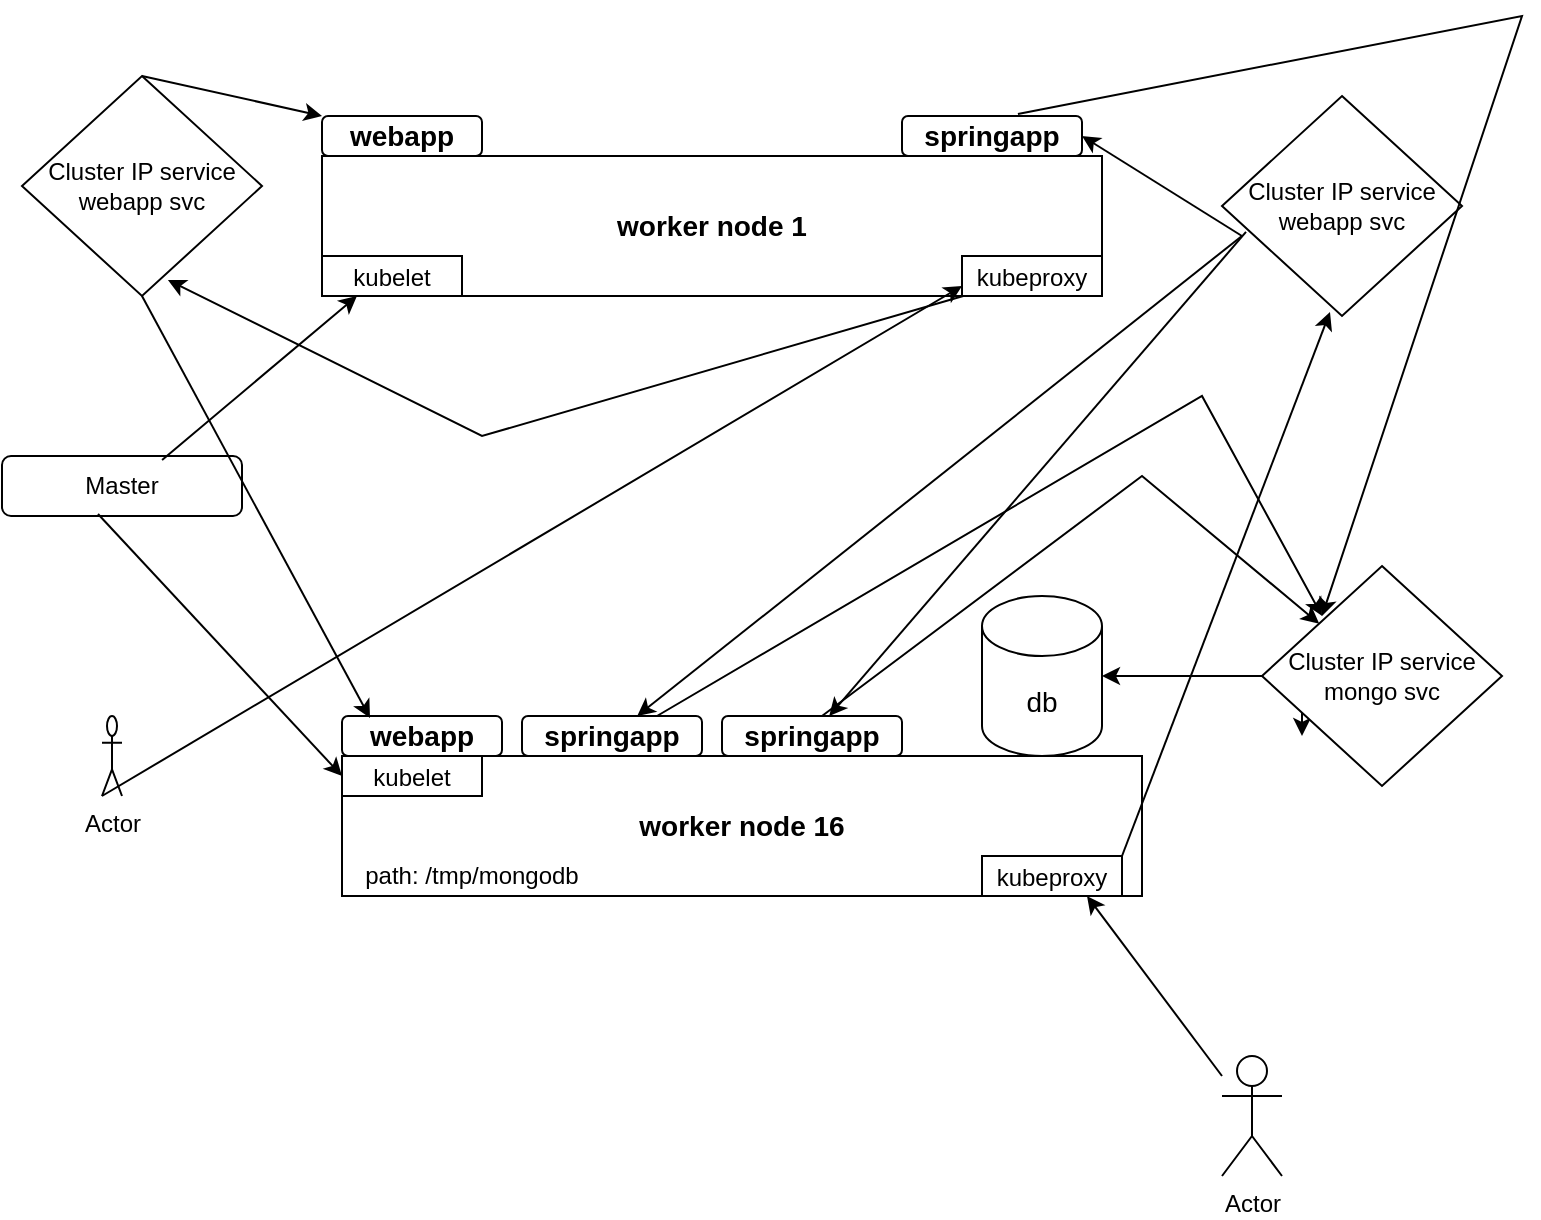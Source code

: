 <mxfile version="20.2.3" type="github">
  <diagram id="ITOzYoMyeNb6q9elURos" name="Page-1">
    <mxGraphModel dx="868" dy="450" grid="1" gridSize="10" guides="1" tooltips="1" connect="1" arrows="1" fold="1" page="1" pageScale="1" pageWidth="850" pageHeight="1100" math="0" shadow="0">
      <root>
        <mxCell id="0" />
        <mxCell id="1" parent="0" />
        <mxCell id="-Dlacv3P44qr89EgZJGO-1" value="&lt;font style=&quot;font-size: 14px;&quot;&gt;&lt;b&gt;worker node 1&lt;/b&gt;&lt;/font&gt;" style="rounded=1;whiteSpace=wrap;html=1;arcSize=0;" parent="1" vertex="1">
          <mxGeometry x="200" y="110" width="390" height="70" as="geometry" />
        </mxCell>
        <mxCell id="-Dlacv3P44qr89EgZJGO-2" value="&lt;b&gt;&lt;font style=&quot;font-size: 14px;&quot;&gt;worker node 16&lt;/font&gt;&lt;/b&gt;" style="rounded=1;whiteSpace=wrap;html=1;arcSize=0;" parent="1" vertex="1">
          <mxGeometry x="210" y="410" width="400" height="70" as="geometry" />
        </mxCell>
        <mxCell id="-Dlacv3P44qr89EgZJGO-4" value="&lt;b&gt;springapp&lt;/b&gt;" style="rounded=1;whiteSpace=wrap;html=1;fontSize=14;" parent="1" vertex="1">
          <mxGeometry x="400" y="390" width="90" height="20" as="geometry" />
        </mxCell>
        <mxCell id="-Dlacv3P44qr89EgZJGO-9" value="&lt;b&gt;webapp&lt;/b&gt;" style="rounded=1;whiteSpace=wrap;html=1;fontSize=14;" parent="1" vertex="1">
          <mxGeometry x="210" y="390" width="80" height="20" as="geometry" />
        </mxCell>
        <mxCell id="-Dlacv3P44qr89EgZJGO-11" value="&lt;b&gt;springapp&lt;/b&gt;" style="rounded=1;whiteSpace=wrap;html=1;fontSize=14;" parent="1" vertex="1">
          <mxGeometry x="300" y="390" width="90" height="20" as="geometry" />
        </mxCell>
        <mxCell id="-Dlacv3P44qr89EgZJGO-12" value="db" style="shape=cylinder3;whiteSpace=wrap;html=1;boundedLbl=1;backgroundOutline=1;size=15;fontSize=14;" parent="1" vertex="1">
          <mxGeometry x="530" y="330" width="60" height="80" as="geometry" />
        </mxCell>
        <mxCell id="-Dlacv3P44qr89EgZJGO-13" value="&lt;b&gt;webapp&lt;/b&gt;" style="rounded=1;whiteSpace=wrap;html=1;fontSize=14;" parent="1" vertex="1">
          <mxGeometry x="200" y="90" width="80" height="20" as="geometry" />
        </mxCell>
        <mxCell id="-Dlacv3P44qr89EgZJGO-15" value="&lt;font style=&quot;font-size: 12px;&quot;&gt;kubeproxy&lt;/font&gt;" style="rounded=0;whiteSpace=wrap;html=1;fontSize=14;" parent="1" vertex="1">
          <mxGeometry x="520" y="160" width="70" height="20" as="geometry" />
        </mxCell>
        <mxCell id="-Dlacv3P44qr89EgZJGO-16" value="&lt;font style=&quot;font-size: 12px;&quot;&gt;kubeproxy&lt;/font&gt;" style="rounded=0;whiteSpace=wrap;html=1;fontSize=14;" parent="1" vertex="1">
          <mxGeometry x="530" y="460" width="70" height="20" as="geometry" />
        </mxCell>
        <mxCell id="-Dlacv3P44qr89EgZJGO-17" value="&lt;font style=&quot;font-size: 12px;&quot;&gt;kubelet&lt;/font&gt;" style="rounded=0;whiteSpace=wrap;html=1;fontSize=14;" parent="1" vertex="1">
          <mxGeometry x="200" y="160" width="70" height="20" as="geometry" />
        </mxCell>
        <mxCell id="-Dlacv3P44qr89EgZJGO-18" value="Master" style="rounded=1;whiteSpace=wrap;html=1;fontSize=12;" parent="1" vertex="1">
          <mxGeometry x="40" y="260" width="120" height="30" as="geometry" />
        </mxCell>
        <mxCell id="-Dlacv3P44qr89EgZJGO-20" value="path: /tmp/mongodb" style="text;html=1;strokeColor=none;fillColor=none;align=center;verticalAlign=middle;whiteSpace=wrap;rounded=0;fontSize=12;" parent="1" vertex="1">
          <mxGeometry x="210" y="460" width="130" height="20" as="geometry" />
        </mxCell>
        <mxCell id="-Dlacv3P44qr89EgZJGO-21" value="" style="endArrow=classic;html=1;rounded=0;fontSize=12;exitX=0.667;exitY=0.067;exitDx=0;exitDy=0;exitPerimeter=0;entryX=0.25;entryY=1;entryDx=0;entryDy=0;" parent="1" source="-Dlacv3P44qr89EgZJGO-18" target="-Dlacv3P44qr89EgZJGO-17" edge="1">
          <mxGeometry width="50" height="50" relative="1" as="geometry">
            <mxPoint x="450" y="300" as="sourcePoint" />
            <mxPoint x="500" y="250" as="targetPoint" />
          </mxGeometry>
        </mxCell>
        <mxCell id="-Dlacv3P44qr89EgZJGO-22" value="&lt;font style=&quot;font-size: 12px;&quot;&gt;kubelet&lt;/font&gt;" style="rounded=0;whiteSpace=wrap;html=1;fontSize=14;" parent="1" vertex="1">
          <mxGeometry x="210" y="410" width="70" height="20" as="geometry" />
        </mxCell>
        <mxCell id="-Dlacv3P44qr89EgZJGO-23" value="" style="endArrow=classic;html=1;rounded=0;fontSize=12;exitX=0.4;exitY=0.967;exitDx=0;exitDy=0;exitPerimeter=0;entryX=0;entryY=0.5;entryDx=0;entryDy=0;" parent="1" source="-Dlacv3P44qr89EgZJGO-18" target="-Dlacv3P44qr89EgZJGO-22" edge="1">
          <mxGeometry width="50" height="50" relative="1" as="geometry">
            <mxPoint x="450" y="300" as="sourcePoint" />
            <mxPoint x="500" y="250" as="targetPoint" />
          </mxGeometry>
        </mxCell>
        <mxCell id="-Dlacv3P44qr89EgZJGO-24" value="Cluster IP service webapp svc" style="rhombus;whiteSpace=wrap;html=1;fontSize=12;" parent="1" vertex="1">
          <mxGeometry x="50" y="70" width="120" height="110" as="geometry" />
        </mxCell>
        <mxCell id="-Dlacv3P44qr89EgZJGO-25" value="Cluster IP service webapp svc" style="rhombus;whiteSpace=wrap;html=1;fontSize=12;" parent="1" vertex="1">
          <mxGeometry x="650" y="80" width="120" height="110" as="geometry" />
        </mxCell>
        <mxCell id="-Dlacv3P44qr89EgZJGO-36" style="edgeStyle=orthogonalEdgeStyle;rounded=0;orthogonalLoop=1;jettySize=auto;html=1;exitX=0;exitY=0.5;exitDx=0;exitDy=0;fontSize=12;" parent="1" source="-Dlacv3P44qr89EgZJGO-26" edge="1">
          <mxGeometry relative="1" as="geometry">
            <mxPoint x="690" y="400" as="targetPoint" />
          </mxGeometry>
        </mxCell>
        <mxCell id="-Dlacv3P44qr89EgZJGO-26" value="Cluster IP service mongo svc" style="rhombus;whiteSpace=wrap;html=1;fontSize=12;" parent="1" vertex="1">
          <mxGeometry x="670" y="315" width="120" height="110" as="geometry" />
        </mxCell>
        <mxCell id="-Dlacv3P44qr89EgZJGO-27" value="" style="endArrow=classic;html=1;rounded=0;fontSize=12;exitX=0.1;exitY=0.618;exitDx=0;exitDy=0;exitPerimeter=0;" parent="1" source="-Dlacv3P44qr89EgZJGO-25" target="-Dlacv3P44qr89EgZJGO-4" edge="1">
          <mxGeometry width="50" height="50" relative="1" as="geometry">
            <mxPoint x="690" y="178" as="sourcePoint" />
            <mxPoint x="500" y="240" as="targetPoint" />
          </mxGeometry>
        </mxCell>
        <mxCell id="-Dlacv3P44qr89EgZJGO-28" value="&lt;b&gt;springapp&lt;/b&gt;" style="rounded=1;whiteSpace=wrap;html=1;fontSize=14;" parent="1" vertex="1">
          <mxGeometry x="490" y="90" width="90" height="20" as="geometry" />
        </mxCell>
        <mxCell id="-Dlacv3P44qr89EgZJGO-29" value="" style="endArrow=classic;html=1;rounded=0;fontSize=12;entryX=1;entryY=0.5;entryDx=0;entryDy=0;" parent="1" target="-Dlacv3P44qr89EgZJGO-28" edge="1">
          <mxGeometry width="50" height="50" relative="1" as="geometry">
            <mxPoint x="660" y="150" as="sourcePoint" />
            <mxPoint x="500" y="240" as="targetPoint" />
          </mxGeometry>
        </mxCell>
        <mxCell id="-Dlacv3P44qr89EgZJGO-30" value="Actor" style="shape=umlActor;verticalLabelPosition=bottom;verticalAlign=top;html=1;outlineConnect=0;fontSize=12;" parent="1" vertex="1">
          <mxGeometry x="650" y="560" width="30" height="60" as="geometry" />
        </mxCell>
        <mxCell id="-Dlacv3P44qr89EgZJGO-31" value="" style="endArrow=classic;html=1;rounded=0;fontSize=12;entryX=0.75;entryY=1;entryDx=0;entryDy=0;" parent="1" source="-Dlacv3P44qr89EgZJGO-30" target="-Dlacv3P44qr89EgZJGO-16" edge="1">
          <mxGeometry width="50" height="50" relative="1" as="geometry">
            <mxPoint x="450" y="490" as="sourcePoint" />
            <mxPoint x="500" y="440" as="targetPoint" />
          </mxGeometry>
        </mxCell>
        <mxCell id="-Dlacv3P44qr89EgZJGO-32" value="" style="endArrow=classic;html=1;rounded=0;fontSize=12;exitX=1;exitY=0;exitDx=0;exitDy=0;entryX=0.45;entryY=0.982;entryDx=0;entryDy=0;entryPerimeter=0;" parent="1" source="-Dlacv3P44qr89EgZJGO-16" target="-Dlacv3P44qr89EgZJGO-25" edge="1">
          <mxGeometry width="50" height="50" relative="1" as="geometry">
            <mxPoint x="450" y="490" as="sourcePoint" />
            <mxPoint x="500" y="440" as="targetPoint" />
          </mxGeometry>
        </mxCell>
        <mxCell id="-Dlacv3P44qr89EgZJGO-33" value="" style="endArrow=classic;html=1;rounded=0;fontSize=12;exitX=0.083;exitY=0.636;exitDx=0;exitDy=0;exitPerimeter=0;" parent="1" source="-Dlacv3P44qr89EgZJGO-25" target="-Dlacv3P44qr89EgZJGO-11" edge="1">
          <mxGeometry width="50" height="50" relative="1" as="geometry">
            <mxPoint x="450" y="390" as="sourcePoint" />
            <mxPoint x="500" y="340" as="targetPoint" />
          </mxGeometry>
        </mxCell>
        <mxCell id="-Dlacv3P44qr89EgZJGO-34" value="" style="endArrow=classic;html=1;rounded=0;fontSize=12;entryX=1;entryY=0.5;entryDx=0;entryDy=0;entryPerimeter=0;" parent="1" source="-Dlacv3P44qr89EgZJGO-26" target="-Dlacv3P44qr89EgZJGO-12" edge="1">
          <mxGeometry width="50" height="50" relative="1" as="geometry">
            <mxPoint x="450" y="390" as="sourcePoint" />
            <mxPoint x="500" y="340" as="targetPoint" />
          </mxGeometry>
        </mxCell>
        <mxCell id="-Dlacv3P44qr89EgZJGO-37" value="" style="endArrow=classic;html=1;rounded=0;fontSize=12;" parent="1" target="-Dlacv3P44qr89EgZJGO-26" edge="1">
          <mxGeometry width="50" height="50" relative="1" as="geometry">
            <mxPoint x="450" y="390" as="sourcePoint" />
            <mxPoint x="590" y="310" as="targetPoint" />
            <Array as="points">
              <mxPoint x="610" y="270" />
            </Array>
          </mxGeometry>
        </mxCell>
        <mxCell id="-Dlacv3P44qr89EgZJGO-38" value="" style="endArrow=classic;html=1;rounded=0;fontSize=12;exitX=0.75;exitY=0;exitDx=0;exitDy=0;" parent="1" source="-Dlacv3P44qr89EgZJGO-11" edge="1">
          <mxGeometry width="50" height="50" relative="1" as="geometry">
            <mxPoint x="380" y="340" as="sourcePoint" />
            <mxPoint x="700" y="340" as="targetPoint" />
            <Array as="points">
              <mxPoint x="640" y="230" />
            </Array>
          </mxGeometry>
        </mxCell>
        <mxCell id="-Dlacv3P44qr89EgZJGO-40" value="" style="endArrow=classic;html=1;rounded=0;fontSize=12;exitX=0.644;exitY=-0.05;exitDx=0;exitDy=0;exitPerimeter=0;" parent="1" source="-Dlacv3P44qr89EgZJGO-28" edge="1">
          <mxGeometry width="50" height="50" relative="1" as="geometry">
            <mxPoint x="450" y="280" as="sourcePoint" />
            <mxPoint x="700" y="340" as="targetPoint" />
            <Array as="points">
              <mxPoint x="800" y="40" />
            </Array>
          </mxGeometry>
        </mxCell>
        <mxCell id="-Dlacv3P44qr89EgZJGO-41" value="" style="endArrow=classic;html=1;rounded=0;fontSize=12;exitX=0.5;exitY=1;exitDx=0;exitDy=0;entryX=0.175;entryY=0.05;entryDx=0;entryDy=0;entryPerimeter=0;" parent="1" source="-Dlacv3P44qr89EgZJGO-24" target="-Dlacv3P44qr89EgZJGO-9" edge="1">
          <mxGeometry width="50" height="50" relative="1" as="geometry">
            <mxPoint x="450" y="280" as="sourcePoint" />
            <mxPoint x="500" y="230" as="targetPoint" />
          </mxGeometry>
        </mxCell>
        <mxCell id="-Dlacv3P44qr89EgZJGO-43" value="" style="endArrow=classic;html=1;rounded=0;fontSize=12;exitX=0.5;exitY=0;exitDx=0;exitDy=0;entryX=0;entryY=0;entryDx=0;entryDy=0;" parent="1" source="-Dlacv3P44qr89EgZJGO-24" target="-Dlacv3P44qr89EgZJGO-13" edge="1">
          <mxGeometry width="50" height="50" relative="1" as="geometry">
            <mxPoint x="450" y="280" as="sourcePoint" />
            <mxPoint x="500" y="230" as="targetPoint" />
          </mxGeometry>
        </mxCell>
        <mxCell id="-Dlacv3P44qr89EgZJGO-44" value="Actor" style="shape=umlActor;verticalLabelPosition=bottom;verticalAlign=top;html=1;outlineConnect=0;fontSize=12;" parent="1" vertex="1">
          <mxGeometry x="90" y="390" width="10" height="40" as="geometry" />
        </mxCell>
        <mxCell id="-Dlacv3P44qr89EgZJGO-45" value="" style="endArrow=classic;html=1;rounded=0;fontSize=12;exitX=0;exitY=1;exitDx=0;exitDy=0;exitPerimeter=0;entryX=0;entryY=0.75;entryDx=0;entryDy=0;" parent="1" source="-Dlacv3P44qr89EgZJGO-44" target="-Dlacv3P44qr89EgZJGO-15" edge="1">
          <mxGeometry width="50" height="50" relative="1" as="geometry">
            <mxPoint x="450" y="280" as="sourcePoint" />
            <mxPoint x="500" y="230" as="targetPoint" />
          </mxGeometry>
        </mxCell>
        <mxCell id="-Dlacv3P44qr89EgZJGO-47" value="" style="endArrow=classic;html=1;rounded=0;fontSize=12;entryX=0.608;entryY=0.927;entryDx=0;entryDy=0;entryPerimeter=0;" parent="1" source="-Dlacv3P44qr89EgZJGO-15" target="-Dlacv3P44qr89EgZJGO-24" edge="1">
          <mxGeometry width="50" height="50" relative="1" as="geometry">
            <mxPoint x="450" y="280" as="sourcePoint" />
            <mxPoint x="500" y="230" as="targetPoint" />
            <Array as="points">
              <mxPoint x="280" y="250" />
            </Array>
          </mxGeometry>
        </mxCell>
      </root>
    </mxGraphModel>
  </diagram>
</mxfile>
